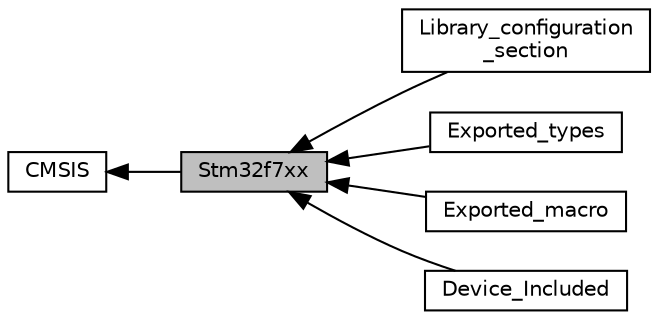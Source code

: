 digraph "Stm32f7xx"
{
  edge [fontname="Helvetica",fontsize="10",labelfontname="Helvetica",labelfontsize="10"];
  node [fontname="Helvetica",fontsize="10",shape=record];
  rankdir=LR;
  Node2 [label="Library_configuration\l_section",height=0.2,width=0.4,color="black", fillcolor="white", style="filled",URL="$group___library__configuration__section.html"];
  Node4 [label="Exported_types",height=0.2,width=0.4,color="black", fillcolor="white", style="filled",URL="$group___exported__types.html"];
  Node5 [label="Exported_macro",height=0.2,width=0.4,color="black", fillcolor="white", style="filled",URL="$group___exported__macro.html"];
  Node1 [label="CMSIS",height=0.2,width=0.4,color="black", fillcolor="white", style="filled",URL="$group___c_m_s_i_s.html"];
  Node3 [label="Device_Included",height=0.2,width=0.4,color="black", fillcolor="white", style="filled",URL="$group___device___included.html"];
  Node0 [label="Stm32f7xx",height=0.2,width=0.4,color="black", fillcolor="grey75", style="filled", fontcolor="black"];
  Node1->Node0 [shape=plaintext, dir="back", style="solid"];
  Node0->Node2 [shape=plaintext, dir="back", style="solid"];
  Node0->Node3 [shape=plaintext, dir="back", style="solid"];
  Node0->Node4 [shape=plaintext, dir="back", style="solid"];
  Node0->Node5 [shape=plaintext, dir="back", style="solid"];
}
